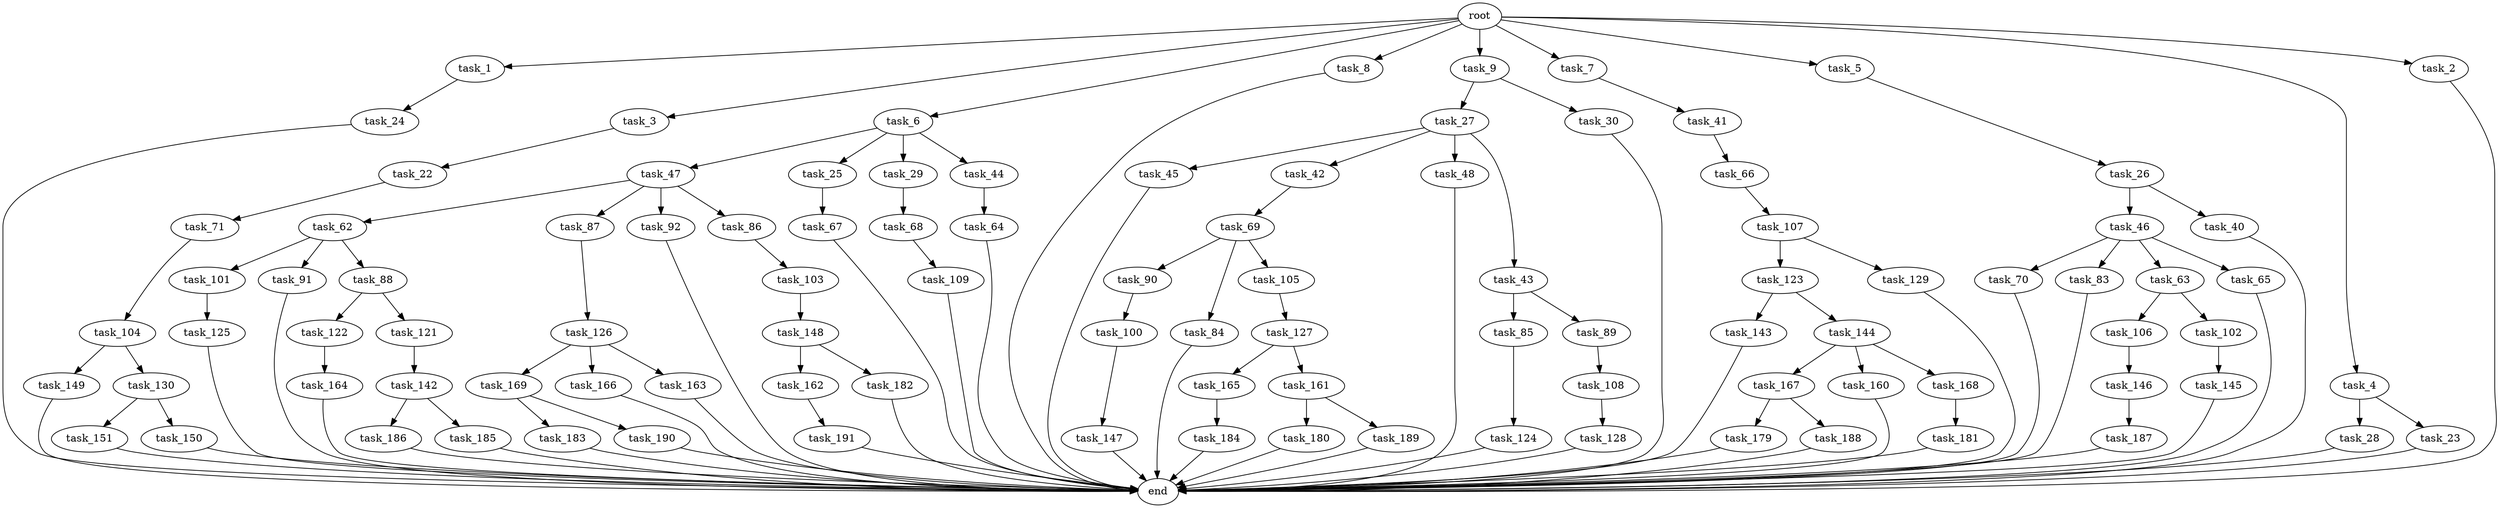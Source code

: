 digraph G {
  task_100 [size="858993459200.000000"];
  task_180 [size="34359738368.000000"];
  task_101 [size="695784701952.000000"];
  task_147 [size="137438953472.000000"];
  task_47 [size="34359738368.000000"];
  task_62 [size="137438953472.000000"];
  task_41 [size="695784701952.000000"];
  task_27 [size="309237645312.000000"];
  task_167 [size="420906795008.000000"];
  task_106 [size="309237645312.000000"];
  task_22 [size="549755813888.000000"];
  task_102 [size="309237645312.000000"];
  task_165 [size="34359738368.000000"];
  task_123 [size="137438953472.000000"];
  task_30 [size="309237645312.000000"];
  task_169 [size="77309411328.000000"];
  end [size="0.000000"];
  task_71 [size="549755813888.000000"];
  task_164 [size="77309411328.000000"];
  task_104 [size="77309411328.000000"];
  task_143 [size="77309411328.000000"];
  task_70 [size="137438953472.000000"];
  task_122 [size="34359738368.000000"];
  task_1 [size="1024.000000"];
  task_66 [size="420906795008.000000"];
  task_3 [size="1024.000000"];
  task_6 [size="1024.000000"];
  task_161 [size="34359738368.000000"];
  task_85 [size="858993459200.000000"];
  task_160 [size="420906795008.000000"];
  task_26 [size="858993459200.000000"];
  task_8 [size="1024.000000"];
  task_149 [size="309237645312.000000"];
  task_25 [size="34359738368.000000"];
  task_145 [size="309237645312.000000"];
  task_166 [size="77309411328.000000"];
  task_46 [size="858993459200.000000"];
  task_183 [size="858993459200.000000"];
  task_87 [size="137438953472.000000"];
  task_162 [size="695784701952.000000"];
  task_146 [size="137438953472.000000"];
  task_9 [size="1024.000000"];
  task_68 [size="309237645312.000000"];
  task_67 [size="549755813888.000000"];
  task_29 [size="34359738368.000000"];
  task_182 [size="695784701952.000000"];
  task_179 [size="858993459200.000000"];
  task_109 [size="695784701952.000000"];
  task_64 [size="137438953472.000000"];
  task_144 [size="77309411328.000000"];
  task_191 [size="77309411328.000000"];
  task_108 [size="137438953472.000000"];
  task_130 [size="309237645312.000000"];
  task_45 [size="77309411328.000000"];
  task_42 [size="77309411328.000000"];
  task_69 [size="549755813888.000000"];
  task_89 [size="858993459200.000000"];
  task_186 [size="695784701952.000000"];
  task_121 [size="34359738368.000000"];
  task_90 [size="309237645312.000000"];
  task_28 [size="137438953472.000000"];
  task_84 [size="309237645312.000000"];
  task_125 [size="858993459200.000000"];
  task_151 [size="549755813888.000000"];
  task_189 [size="34359738368.000000"];
  task_129 [size="137438953472.000000"];
  task_187 [size="137438953472.000000"];
  task_107 [size="34359738368.000000"];
  task_91 [size="695784701952.000000"];
  task_88 [size="695784701952.000000"];
  task_48 [size="77309411328.000000"];
  task_184 [size="34359738368.000000"];
  task_126 [size="77309411328.000000"];
  task_7 [size="1024.000000"];
  task_103 [size="34359738368.000000"];
  task_24 [size="137438953472.000000"];
  task_150 [size="549755813888.000000"];
  task_5 [size="1024.000000"];
  task_128 [size="549755813888.000000"];
  root [size="0.000000"];
  task_127 [size="77309411328.000000"];
  task_124 [size="34359738368.000000"];
  task_23 [size="137438953472.000000"];
  task_92 [size="137438953472.000000"];
  task_168 [size="420906795008.000000"];
  task_44 [size="34359738368.000000"];
  task_163 [size="77309411328.000000"];
  task_142 [size="77309411328.000000"];
  task_181 [size="309237645312.000000"];
  task_148 [size="137438953472.000000"];
  task_105 [size="309237645312.000000"];
  task_40 [size="858993459200.000000"];
  task_4 [size="1024.000000"];
  task_83 [size="137438953472.000000"];
  task_63 [size="137438953472.000000"];
  task_190 [size="858993459200.000000"];
  task_185 [size="695784701952.000000"];
  task_86 [size="137438953472.000000"];
  task_2 [size="1024.000000"];
  task_188 [size="858993459200.000000"];
  task_65 [size="137438953472.000000"];
  task_43 [size="77309411328.000000"];

  task_100 -> task_147 [size="134217728.000000"];
  task_180 -> end [size="1.000000"];
  task_101 -> task_125 [size="838860800.000000"];
  task_147 -> end [size="1.000000"];
  task_47 -> task_62 [size="134217728.000000"];
  task_47 -> task_86 [size="134217728.000000"];
  task_47 -> task_87 [size="134217728.000000"];
  task_47 -> task_92 [size="134217728.000000"];
  task_62 -> task_88 [size="679477248.000000"];
  task_62 -> task_101 [size="679477248.000000"];
  task_62 -> task_91 [size="679477248.000000"];
  task_41 -> task_66 [size="411041792.000000"];
  task_27 -> task_48 [size="75497472.000000"];
  task_27 -> task_45 [size="75497472.000000"];
  task_27 -> task_42 [size="75497472.000000"];
  task_27 -> task_43 [size="75497472.000000"];
  task_167 -> task_188 [size="838860800.000000"];
  task_167 -> task_179 [size="838860800.000000"];
  task_106 -> task_146 [size="134217728.000000"];
  task_22 -> task_71 [size="536870912.000000"];
  task_102 -> task_145 [size="301989888.000000"];
  task_165 -> task_184 [size="33554432.000000"];
  task_123 -> task_143 [size="75497472.000000"];
  task_123 -> task_144 [size="75497472.000000"];
  task_30 -> end [size="1.000000"];
  task_169 -> task_190 [size="838860800.000000"];
  task_169 -> task_183 [size="838860800.000000"];
  task_71 -> task_104 [size="75497472.000000"];
  task_164 -> end [size="1.000000"];
  task_104 -> task_130 [size="301989888.000000"];
  task_104 -> task_149 [size="301989888.000000"];
  task_143 -> end [size="1.000000"];
  task_70 -> end [size="1.000000"];
  task_122 -> task_164 [size="75497472.000000"];
  task_1 -> task_24 [size="134217728.000000"];
  task_66 -> task_107 [size="33554432.000000"];
  task_3 -> task_22 [size="536870912.000000"];
  task_6 -> task_29 [size="33554432.000000"];
  task_6 -> task_25 [size="33554432.000000"];
  task_6 -> task_44 [size="33554432.000000"];
  task_6 -> task_47 [size="33554432.000000"];
  task_161 -> task_180 [size="33554432.000000"];
  task_161 -> task_189 [size="33554432.000000"];
  task_85 -> task_124 [size="33554432.000000"];
  task_160 -> end [size="1.000000"];
  task_26 -> task_40 [size="838860800.000000"];
  task_26 -> task_46 [size="838860800.000000"];
  task_8 -> end [size="1.000000"];
  task_149 -> end [size="1.000000"];
  task_25 -> task_67 [size="536870912.000000"];
  task_145 -> end [size="1.000000"];
  task_166 -> end [size="1.000000"];
  task_46 -> task_83 [size="134217728.000000"];
  task_46 -> task_63 [size="134217728.000000"];
  task_46 -> task_70 [size="134217728.000000"];
  task_46 -> task_65 [size="134217728.000000"];
  task_183 -> end [size="1.000000"];
  task_87 -> task_126 [size="75497472.000000"];
  task_162 -> task_191 [size="75497472.000000"];
  task_146 -> task_187 [size="134217728.000000"];
  task_9 -> task_30 [size="301989888.000000"];
  task_9 -> task_27 [size="301989888.000000"];
  task_68 -> task_109 [size="679477248.000000"];
  task_67 -> end [size="1.000000"];
  task_29 -> task_68 [size="301989888.000000"];
  task_182 -> end [size="1.000000"];
  task_179 -> end [size="1.000000"];
  task_109 -> end [size="1.000000"];
  task_64 -> end [size="1.000000"];
  task_144 -> task_168 [size="411041792.000000"];
  task_144 -> task_160 [size="411041792.000000"];
  task_144 -> task_167 [size="411041792.000000"];
  task_191 -> end [size="1.000000"];
  task_108 -> task_128 [size="536870912.000000"];
  task_130 -> task_151 [size="536870912.000000"];
  task_130 -> task_150 [size="536870912.000000"];
  task_45 -> end [size="1.000000"];
  task_42 -> task_69 [size="536870912.000000"];
  task_69 -> task_90 [size="301989888.000000"];
  task_69 -> task_84 [size="301989888.000000"];
  task_69 -> task_105 [size="301989888.000000"];
  task_89 -> task_108 [size="134217728.000000"];
  task_186 -> end [size="1.000000"];
  task_121 -> task_142 [size="75497472.000000"];
  task_90 -> task_100 [size="838860800.000000"];
  task_28 -> end [size="1.000000"];
  task_84 -> end [size="1.000000"];
  task_125 -> end [size="1.000000"];
  task_151 -> end [size="1.000000"];
  task_189 -> end [size="1.000000"];
  task_129 -> end [size="1.000000"];
  task_187 -> end [size="1.000000"];
  task_107 -> task_129 [size="134217728.000000"];
  task_107 -> task_123 [size="134217728.000000"];
  task_91 -> end [size="1.000000"];
  task_88 -> task_121 [size="33554432.000000"];
  task_88 -> task_122 [size="33554432.000000"];
  task_48 -> end [size="1.000000"];
  task_184 -> end [size="1.000000"];
  task_126 -> task_163 [size="75497472.000000"];
  task_126 -> task_169 [size="75497472.000000"];
  task_126 -> task_166 [size="75497472.000000"];
  task_7 -> task_41 [size="679477248.000000"];
  task_103 -> task_148 [size="134217728.000000"];
  task_24 -> end [size="1.000000"];
  task_150 -> end [size="1.000000"];
  task_5 -> task_26 [size="838860800.000000"];
  task_128 -> end [size="1.000000"];
  root -> task_9 [size="1.000000"];
  root -> task_5 [size="1.000000"];
  root -> task_7 [size="1.000000"];
  root -> task_2 [size="1.000000"];
  root -> task_1 [size="1.000000"];
  root -> task_8 [size="1.000000"];
  root -> task_4 [size="1.000000"];
  root -> task_3 [size="1.000000"];
  root -> task_6 [size="1.000000"];
  task_127 -> task_161 [size="33554432.000000"];
  task_127 -> task_165 [size="33554432.000000"];
  task_124 -> end [size="1.000000"];
  task_23 -> end [size="1.000000"];
  task_92 -> end [size="1.000000"];
  task_168 -> task_181 [size="301989888.000000"];
  task_44 -> task_64 [size="134217728.000000"];
  task_163 -> end [size="1.000000"];
  task_142 -> task_185 [size="679477248.000000"];
  task_142 -> task_186 [size="679477248.000000"];
  task_181 -> end [size="1.000000"];
  task_148 -> task_182 [size="679477248.000000"];
  task_148 -> task_162 [size="679477248.000000"];
  task_105 -> task_127 [size="75497472.000000"];
  task_40 -> end [size="1.000000"];
  task_4 -> task_23 [size="134217728.000000"];
  task_4 -> task_28 [size="134217728.000000"];
  task_83 -> end [size="1.000000"];
  task_63 -> task_106 [size="301989888.000000"];
  task_63 -> task_102 [size="301989888.000000"];
  task_190 -> end [size="1.000000"];
  task_185 -> end [size="1.000000"];
  task_86 -> task_103 [size="33554432.000000"];
  task_2 -> end [size="1.000000"];
  task_188 -> end [size="1.000000"];
  task_65 -> end [size="1.000000"];
  task_43 -> task_85 [size="838860800.000000"];
  task_43 -> task_89 [size="838860800.000000"];
}
